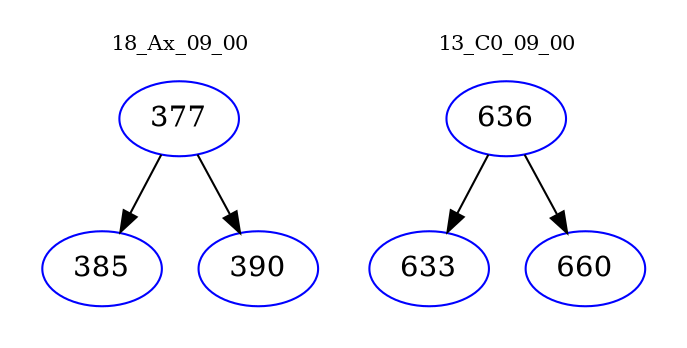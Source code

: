 digraph{
subgraph cluster_0 {
color = white
label = "18_Ax_09_00";
fontsize=10;
T0_377 [label="377", color="blue"]
T0_377 -> T0_385 [color="black"]
T0_385 [label="385", color="blue"]
T0_377 -> T0_390 [color="black"]
T0_390 [label="390", color="blue"]
}
subgraph cluster_1 {
color = white
label = "13_C0_09_00";
fontsize=10;
T1_636 [label="636", color="blue"]
T1_636 -> T1_633 [color="black"]
T1_633 [label="633", color="blue"]
T1_636 -> T1_660 [color="black"]
T1_660 [label="660", color="blue"]
}
}
